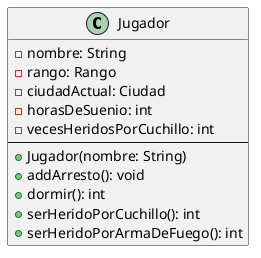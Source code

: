 @startuml

class Jugador {
    -nombre: String
    -rango: Rango
    -ciudadActual: Ciudad
    -horasDeSuenio: int
    -vecesHeridosPorCuchillo: int
    --
    +Jugador(nombre: String)
    +addArresto(): void
    +dormir(): int
    +serHeridoPorCuchillo(): int
    +serHeridoPorArmaDeFuego(): int
}

@enduml